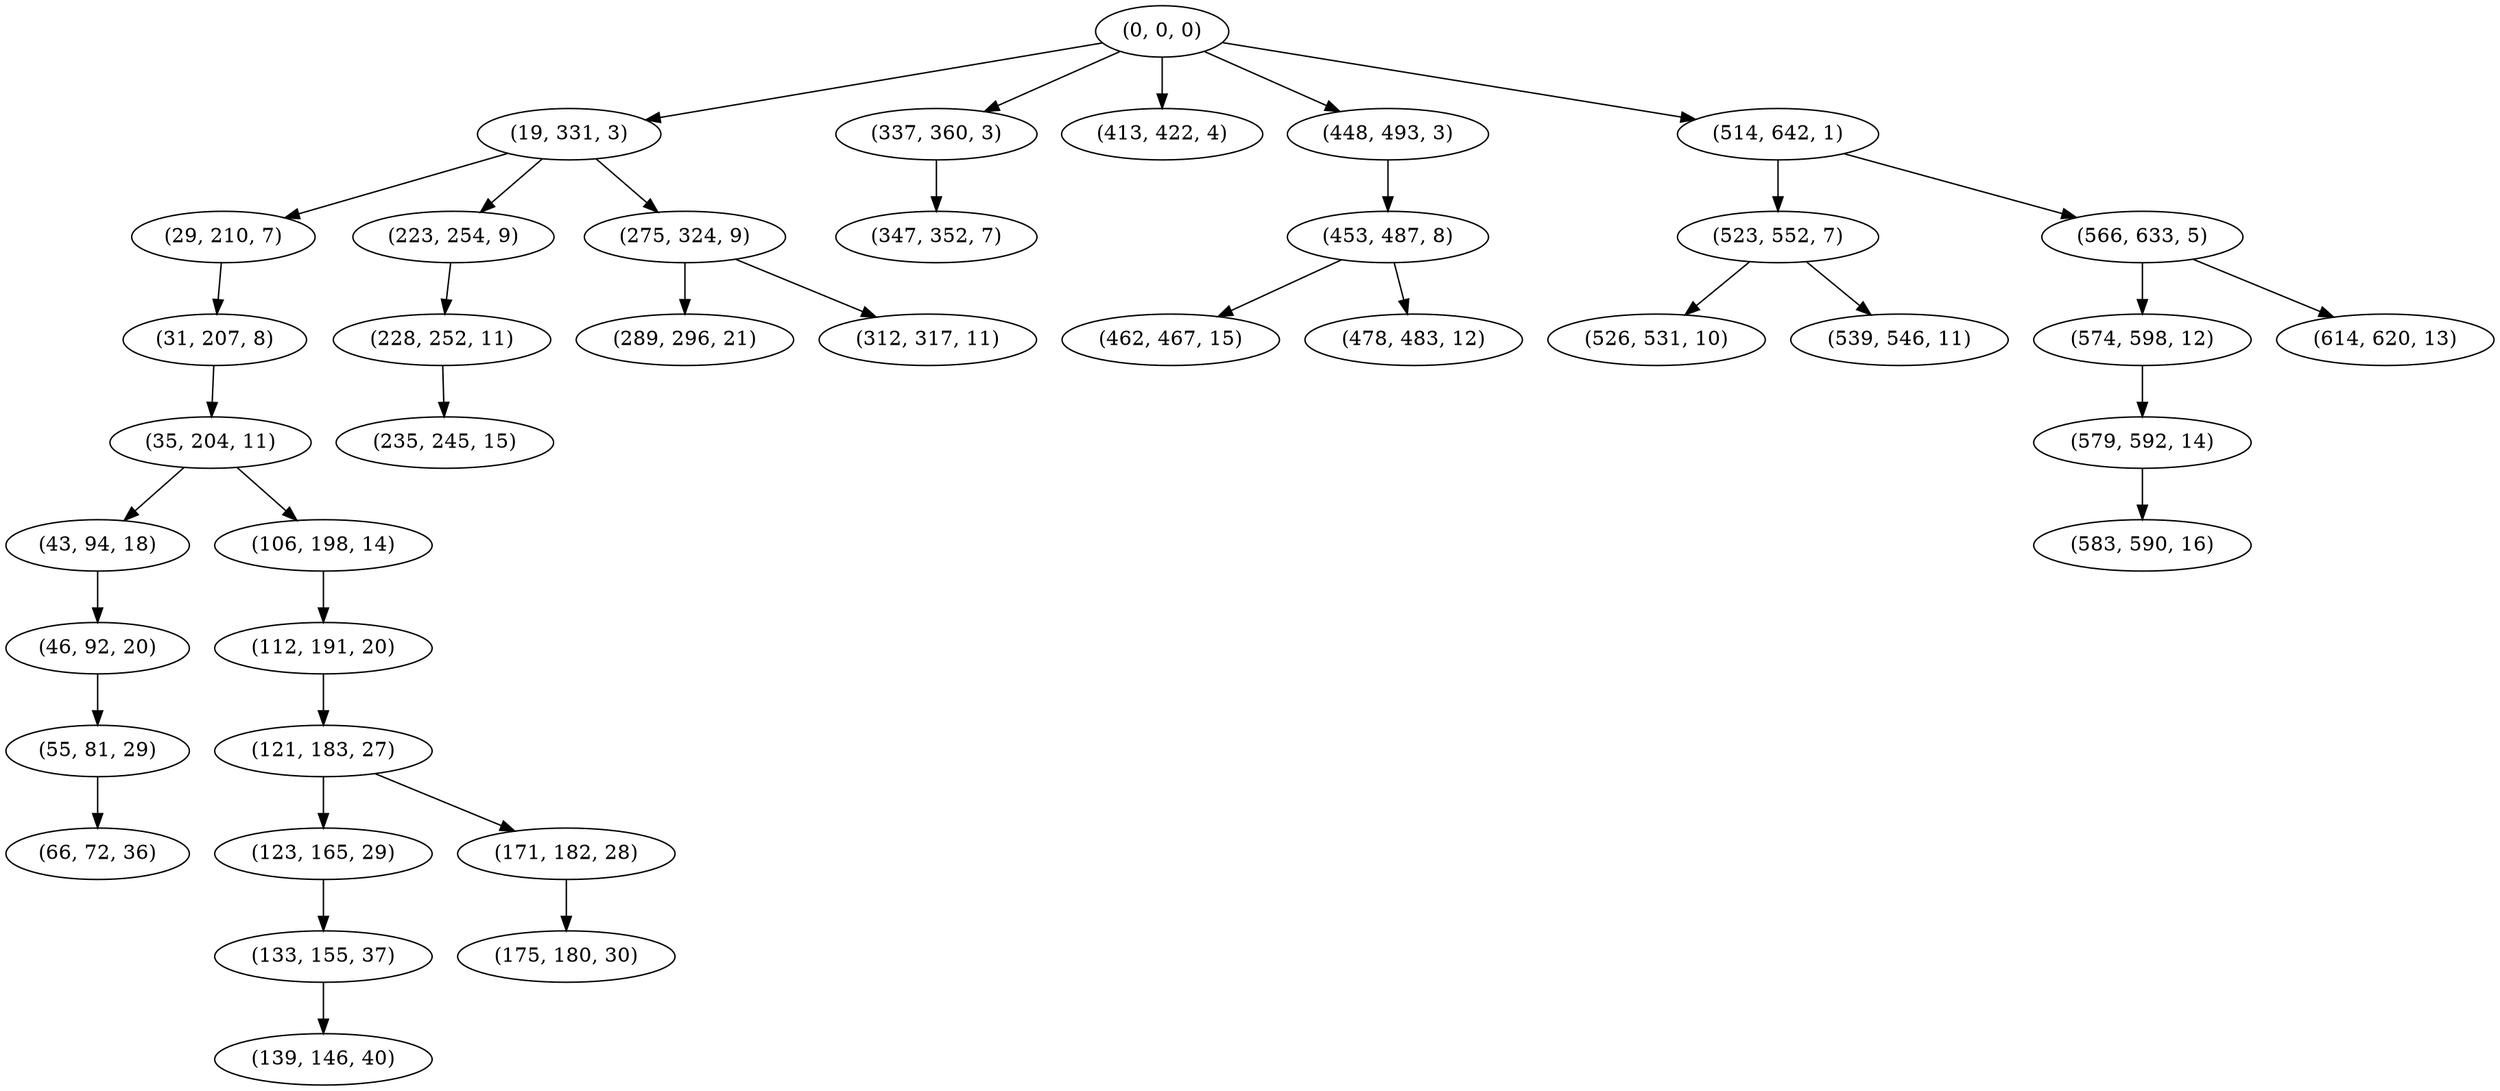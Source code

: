 digraph tree {
    "(0, 0, 0)";
    "(19, 331, 3)";
    "(29, 210, 7)";
    "(31, 207, 8)";
    "(35, 204, 11)";
    "(43, 94, 18)";
    "(46, 92, 20)";
    "(55, 81, 29)";
    "(66, 72, 36)";
    "(106, 198, 14)";
    "(112, 191, 20)";
    "(121, 183, 27)";
    "(123, 165, 29)";
    "(133, 155, 37)";
    "(139, 146, 40)";
    "(171, 182, 28)";
    "(175, 180, 30)";
    "(223, 254, 9)";
    "(228, 252, 11)";
    "(235, 245, 15)";
    "(275, 324, 9)";
    "(289, 296, 21)";
    "(312, 317, 11)";
    "(337, 360, 3)";
    "(347, 352, 7)";
    "(413, 422, 4)";
    "(448, 493, 3)";
    "(453, 487, 8)";
    "(462, 467, 15)";
    "(478, 483, 12)";
    "(514, 642, 1)";
    "(523, 552, 7)";
    "(526, 531, 10)";
    "(539, 546, 11)";
    "(566, 633, 5)";
    "(574, 598, 12)";
    "(579, 592, 14)";
    "(583, 590, 16)";
    "(614, 620, 13)";
    "(0, 0, 0)" -> "(19, 331, 3)";
    "(0, 0, 0)" -> "(337, 360, 3)";
    "(0, 0, 0)" -> "(413, 422, 4)";
    "(0, 0, 0)" -> "(448, 493, 3)";
    "(0, 0, 0)" -> "(514, 642, 1)";
    "(19, 331, 3)" -> "(29, 210, 7)";
    "(19, 331, 3)" -> "(223, 254, 9)";
    "(19, 331, 3)" -> "(275, 324, 9)";
    "(29, 210, 7)" -> "(31, 207, 8)";
    "(31, 207, 8)" -> "(35, 204, 11)";
    "(35, 204, 11)" -> "(43, 94, 18)";
    "(35, 204, 11)" -> "(106, 198, 14)";
    "(43, 94, 18)" -> "(46, 92, 20)";
    "(46, 92, 20)" -> "(55, 81, 29)";
    "(55, 81, 29)" -> "(66, 72, 36)";
    "(106, 198, 14)" -> "(112, 191, 20)";
    "(112, 191, 20)" -> "(121, 183, 27)";
    "(121, 183, 27)" -> "(123, 165, 29)";
    "(121, 183, 27)" -> "(171, 182, 28)";
    "(123, 165, 29)" -> "(133, 155, 37)";
    "(133, 155, 37)" -> "(139, 146, 40)";
    "(171, 182, 28)" -> "(175, 180, 30)";
    "(223, 254, 9)" -> "(228, 252, 11)";
    "(228, 252, 11)" -> "(235, 245, 15)";
    "(275, 324, 9)" -> "(289, 296, 21)";
    "(275, 324, 9)" -> "(312, 317, 11)";
    "(337, 360, 3)" -> "(347, 352, 7)";
    "(448, 493, 3)" -> "(453, 487, 8)";
    "(453, 487, 8)" -> "(462, 467, 15)";
    "(453, 487, 8)" -> "(478, 483, 12)";
    "(514, 642, 1)" -> "(523, 552, 7)";
    "(514, 642, 1)" -> "(566, 633, 5)";
    "(523, 552, 7)" -> "(526, 531, 10)";
    "(523, 552, 7)" -> "(539, 546, 11)";
    "(566, 633, 5)" -> "(574, 598, 12)";
    "(566, 633, 5)" -> "(614, 620, 13)";
    "(574, 598, 12)" -> "(579, 592, 14)";
    "(579, 592, 14)" -> "(583, 590, 16)";
}
